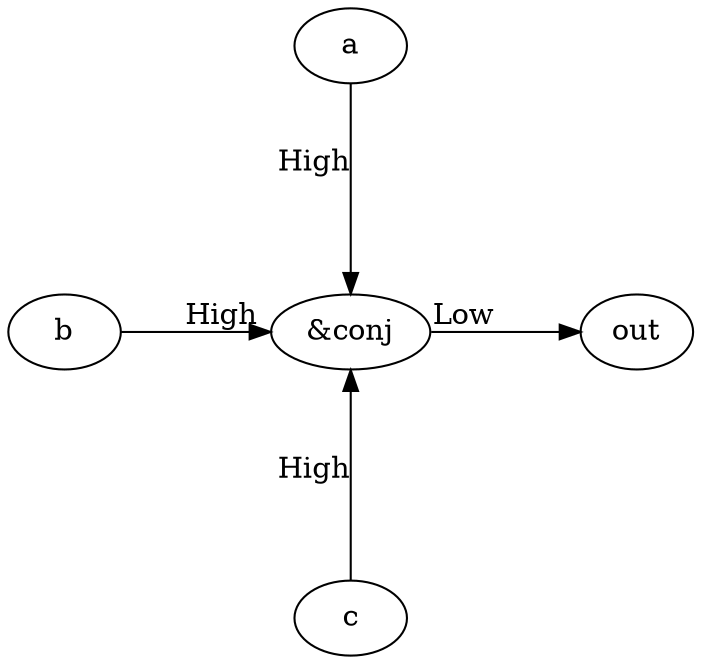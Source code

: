 digraph {
    layout = "circo"

    conj [label="&conj"]
    a
    b
    c

    out

    conj -> out [label="Low"]
    a -> conj [label="High"]
    b -> conj [label="High"]
    c -> conj [label="High"]
}
